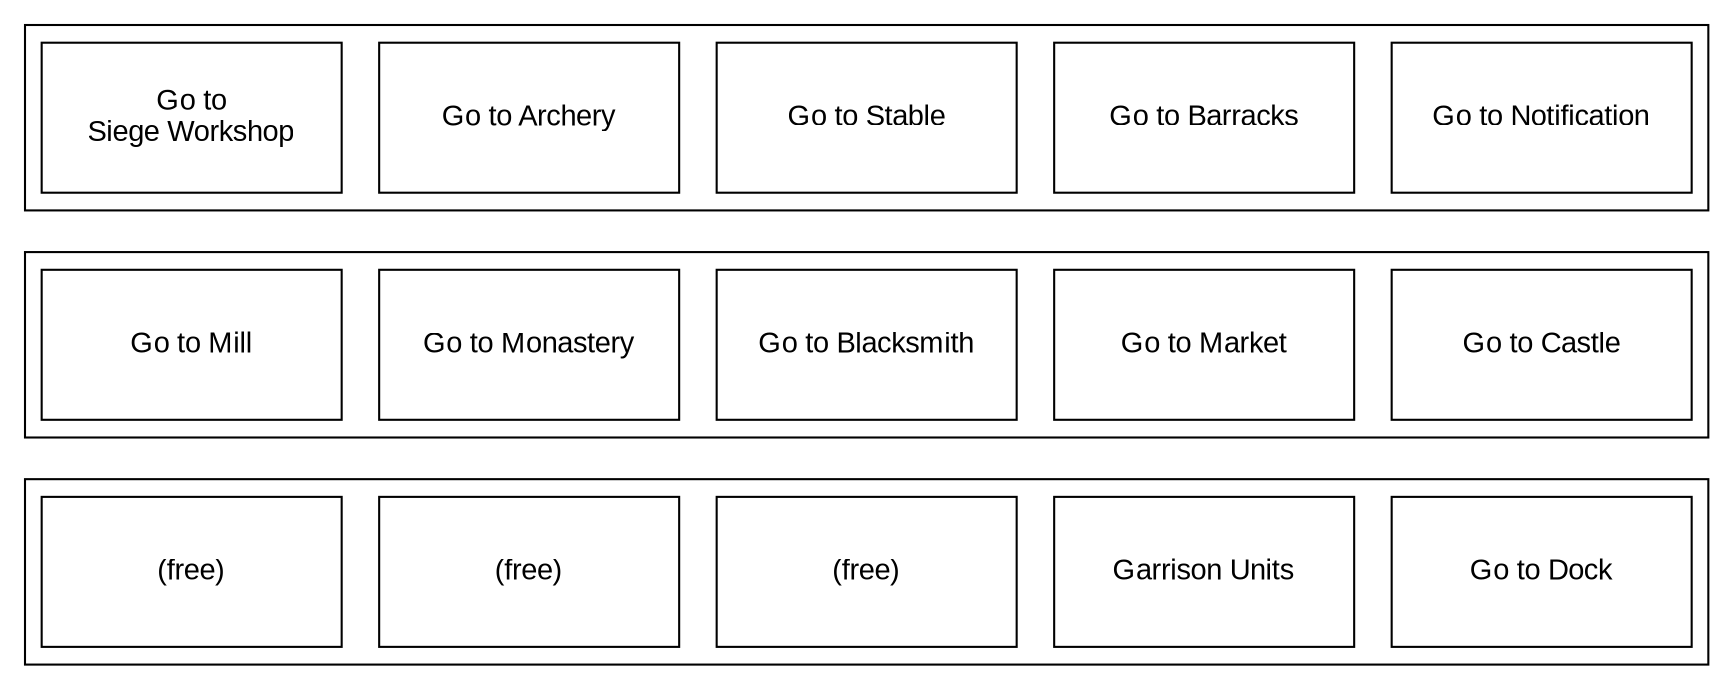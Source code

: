 digraph D {
    node [pin=true, width=2, height=1, shape=record, fixedsize=true, autosize=false, fontname="Arial"];
    subgraph cluster_0 {
      e [label="Go to Notification"];
      d [label="Go to Barracks"];
      c [label="Go to Stable"];
      b [label="Go to Archery"];
      a [label="Go to\nSiege Workshop"];
    }
    subgraph cluster_1 {
      j [label="Go to Castle"];
      i [label="Go to Market"];
      h [label="Go to Blacksmith"];
      g [label="Go to Monastery"];
      f [label="Go to Mill"];
    }

    subgraph cluster_2 {
      k [label="Go to Dock"];
      l [label="Garrison Units"];
      m [label="(free)"];
      n [label="(free)"];
      o [label="(free)"];
    }
  a -> f [style=invis];
  j -> k [style=invis];
}

